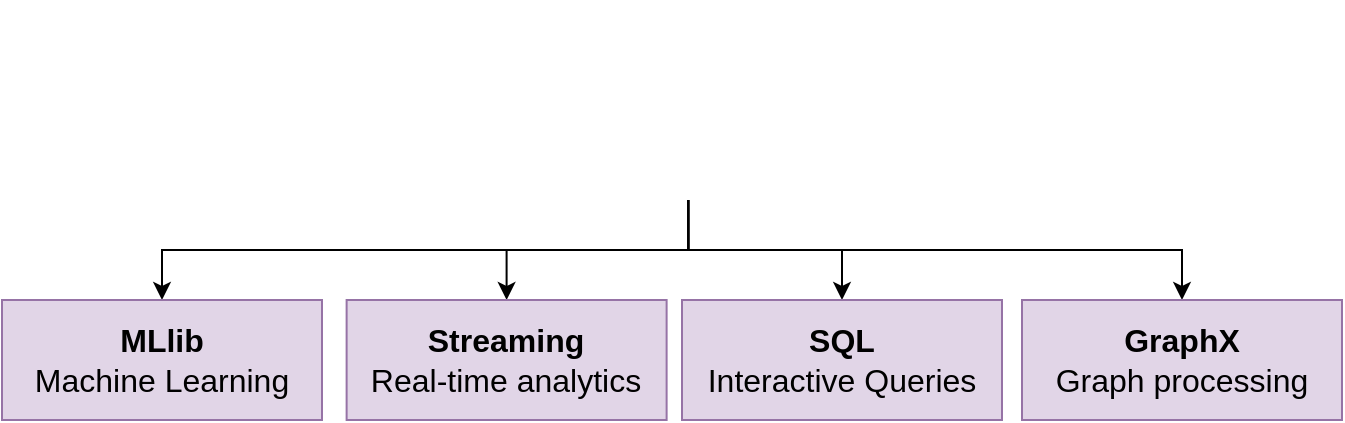 <mxfile version="21.6.5" type="device">
  <diagram name="Seite-1" id="g2UTd5wnk2x0COnEZCwa">
    <mxGraphModel dx="1634" dy="955" grid="1" gridSize="10" guides="1" tooltips="1" connect="1" arrows="1" fold="1" page="1" pageScale="1" pageWidth="827" pageHeight="1169" math="0" shadow="0">
      <root>
        <mxCell id="0" />
        <mxCell id="1" parent="0" />
        <mxCell id="-jo4XO1W560t6XSaX89A-6" style="edgeStyle=orthogonalEdgeStyle;rounded=0;orthogonalLoop=1;jettySize=auto;html=1;entryX=0.5;entryY=0;entryDx=0;entryDy=0;exitX=0.5;exitY=1;exitDx=0;exitDy=0;" parent="1" source="-jo4XO1W560t6XSaX89A-1" target="-jo4XO1W560t6XSaX89A-2" edge="1">
          <mxGeometry relative="1" as="geometry" />
        </mxCell>
        <mxCell id="-jo4XO1W560t6XSaX89A-7" style="edgeStyle=orthogonalEdgeStyle;rounded=0;orthogonalLoop=1;jettySize=auto;html=1;entryX=0.5;entryY=0;entryDx=0;entryDy=0;" parent="1" source="-jo4XO1W560t6XSaX89A-1" target="-jo4XO1W560t6XSaX89A-3" edge="1">
          <mxGeometry relative="1" as="geometry" />
        </mxCell>
        <mxCell id="-jo4XO1W560t6XSaX89A-8" style="edgeStyle=orthogonalEdgeStyle;rounded=0;orthogonalLoop=1;jettySize=auto;html=1;" parent="1" source="-jo4XO1W560t6XSaX89A-1" target="-jo4XO1W560t6XSaX89A-4" edge="1">
          <mxGeometry relative="1" as="geometry" />
        </mxCell>
        <mxCell id="-jo4XO1W560t6XSaX89A-9" style="edgeStyle=orthogonalEdgeStyle;rounded=0;orthogonalLoop=1;jettySize=auto;html=1;exitX=0.5;exitY=1;exitDx=0;exitDy=0;" parent="1" source="-jo4XO1W560t6XSaX89A-1" target="-jo4XO1W560t6XSaX89A-5" edge="1">
          <mxGeometry relative="1" as="geometry" />
        </mxCell>
        <mxCell id="-jo4XO1W560t6XSaX89A-1" value="" style="shape=image;verticalLabelPosition=bottom;labelBackgroundColor=default;verticalAlign=top;aspect=fixed;imageAspect=0;image=https://www.apache.org/logos/res/spark/spark.png;" parent="1" vertex="1">
          <mxGeometry x="317" y="80" width="192.31" height="100" as="geometry" />
        </mxCell>
        <mxCell id="-jo4XO1W560t6XSaX89A-2" value="&lt;font style=&quot;font-size: 16px;&quot;&gt;&lt;b&gt;MLlib&lt;/b&gt;&lt;br&gt;Machine Learning&lt;/font&gt;" style="rounded=0;whiteSpace=wrap;html=1;fillColor=#e1d5e7;strokeColor=#9673a6;" parent="1" vertex="1">
          <mxGeometry x="70" y="230" width="160" height="60" as="geometry" />
        </mxCell>
        <mxCell id="-jo4XO1W560t6XSaX89A-3" value="&lt;font style=&quot;font-size: 16px;&quot;&gt;&lt;b&gt;Streaming&lt;br&gt;&lt;/b&gt;Real-time analytics&lt;/font&gt;" style="rounded=0;whiteSpace=wrap;html=1;fillColor=#e1d5e7;strokeColor=#9673a6;" parent="1" vertex="1">
          <mxGeometry x="242.31" y="230" width="160" height="60" as="geometry" />
        </mxCell>
        <mxCell id="-jo4XO1W560t6XSaX89A-4" value="&lt;font style=&quot;font-size: 16px;&quot;&gt;&lt;b&gt;SQL&lt;/b&gt;&lt;br&gt;Interactive Queries&lt;br&gt;&lt;/font&gt;" style="rounded=0;whiteSpace=wrap;html=1;fillColor=#e1d5e7;strokeColor=#9673a6;" parent="1" vertex="1">
          <mxGeometry x="410" y="230" width="160" height="60" as="geometry" />
        </mxCell>
        <mxCell id="-jo4XO1W560t6XSaX89A-5" value="&lt;font style=&quot;font-size: 16px;&quot;&gt;&lt;b&gt;GraphX&lt;br&gt;&lt;/b&gt;Graph processing&lt;br&gt;&lt;/font&gt;" style="rounded=0;whiteSpace=wrap;html=1;fillColor=#e1d5e7;strokeColor=#9673a6;" parent="1" vertex="1">
          <mxGeometry x="580" y="230" width="160" height="60" as="geometry" />
        </mxCell>
      </root>
    </mxGraphModel>
  </diagram>
</mxfile>
